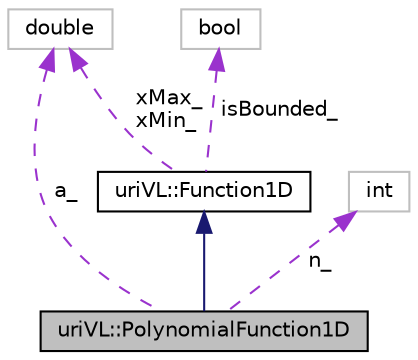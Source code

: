 digraph "uriVL::PolynomialFunction1D"
{
  edge [fontname="Helvetica",fontsize="10",labelfontname="Helvetica",labelfontsize="10"];
  node [fontname="Helvetica",fontsize="10",shape=record];
  Node1 [label="uriVL::PolynomialFunction1D",height=0.2,width=0.4,color="black", fillcolor="grey75", style="filled", fontcolor="black"];
  Node2 -> Node1 [dir="back",color="midnightblue",fontsize="10",style="solid",fontname="Helvetica"];
  Node2 [label="uriVL::Function1D",height=0.2,width=0.4,color="black", fillcolor="white", style="filled",URL="$classuriVL_1_1Function1D.html",tooltip="Pure virtual parent class for all 1-dimensional functions. "];
  Node3 -> Node2 [dir="back",color="darkorchid3",fontsize="10",style="dashed",label=" xMax_\nxMin_" ,fontname="Helvetica"];
  Node3 [label="double",height=0.2,width=0.4,color="grey75", fillcolor="white", style="filled"];
  Node4 -> Node2 [dir="back",color="darkorchid3",fontsize="10",style="dashed",label=" isBounded_" ,fontname="Helvetica"];
  Node4 [label="bool",height=0.2,width=0.4,color="grey75", fillcolor="white", style="filled"];
  Node3 -> Node1 [dir="back",color="darkorchid3",fontsize="10",style="dashed",label=" a_" ,fontname="Helvetica"];
  Node5 -> Node1 [dir="back",color="darkorchid3",fontsize="10",style="dashed",label=" n_" ,fontname="Helvetica"];
  Node5 [label="int",height=0.2,width=0.4,color="grey75", fillcolor="white", style="filled"];
}
